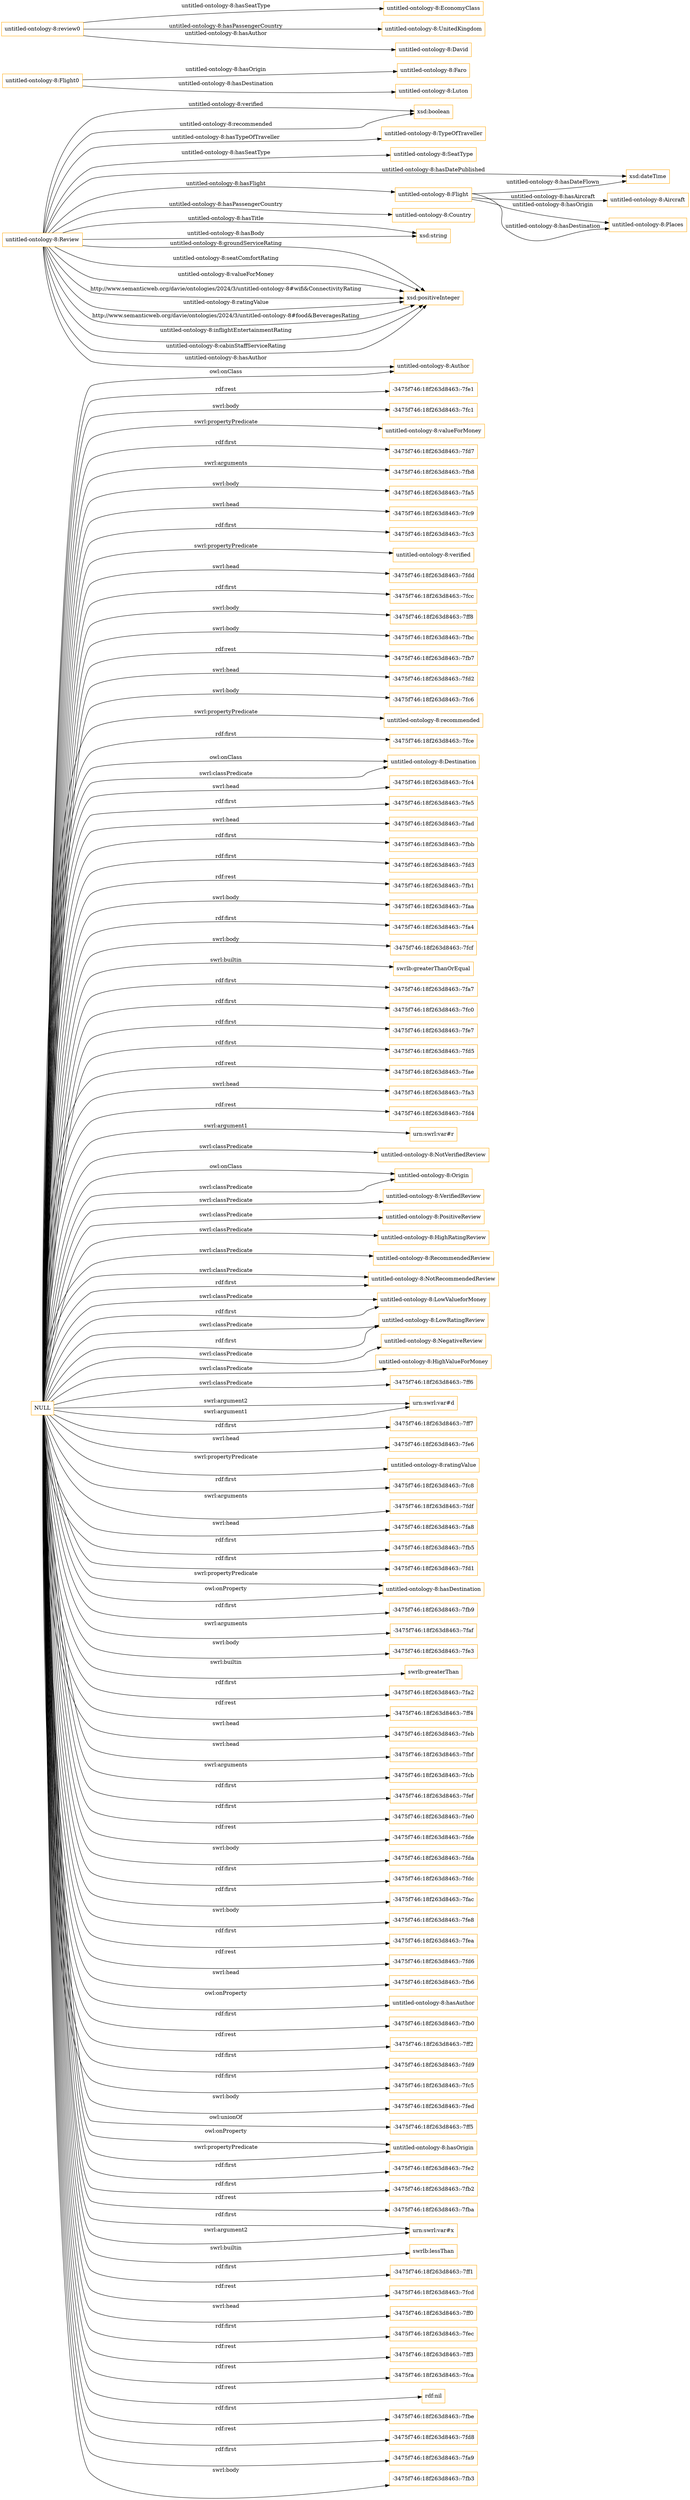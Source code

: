 digraph ar2dtool_diagram { 
rankdir=LR;
size="1501"
node [shape = rectangle, color="orange"]; "untitled-ontology-8:Destination" "untitled-ontology-8:TypeOfTraveller" "untitled-ontology-8:Author" "untitled-ontology-8:Review" "untitled-ontology-8:SeatType" "untitled-ontology-8:Flight" "untitled-ontology-8:NotVerifiedReview" "untitled-ontology-8:Origin" "untitled-ontology-8:VerifiedReview" "untitled-ontology-8:PositiveReview" "untitled-ontology-8:HighRatingReview" "untitled-ontology-8:RecommendedReview" "untitled-ontology-8:Aircraft" "untitled-ontology-8:NotRecommendedReview" "untitled-ontology-8:LowValueforMoney" "untitled-ontology-8:Country" "untitled-ontology-8:Places" "untitled-ontology-8:LowRatingReview" "untitled-ontology-8:NegativeReview" "untitled-ontology-8:HighValueForMoney" "-3475f746:18f263d8463:-7ff6" ; /*classes style*/
	"NULL" -> "urn:swrl:var#d" [ label = "swrl:argument2" ];
	"NULL" -> "-3475f746:18f263d8463:-7ff7" [ label = "rdf:first" ];
	"NULL" -> "-3475f746:18f263d8463:-7fe6" [ label = "swrl:head" ];
	"NULL" -> "untitled-ontology-8:VerifiedReview" [ label = "swrl:classPredicate" ];
	"NULL" -> "untitled-ontology-8:NotRecommendedReview" [ label = "swrl:classPredicate" ];
	"NULL" -> "untitled-ontology-8:Origin" [ label = "owl:onClass" ];
	"NULL" -> "untitled-ontology-8:ratingValue" [ label = "swrl:propertyPredicate" ];
	"NULL" -> "-3475f746:18f263d8463:-7fc8" [ label = "rdf:first" ];
	"NULL" -> "-3475f746:18f263d8463:-7fdf" [ label = "swrl:arguments" ];
	"NULL" -> "-3475f746:18f263d8463:-7fa8" [ label = "swrl:head" ];
	"NULL" -> "-3475f746:18f263d8463:-7fb5" [ label = "rdf:first" ];
	"NULL" -> "untitled-ontology-8:HighValueForMoney" [ label = "swrl:classPredicate" ];
	"NULL" -> "-3475f746:18f263d8463:-7fd1" [ label = "rdf:first" ];
	"NULL" -> "untitled-ontology-8:hasDestination" [ label = "swrl:propertyPredicate" ];
	"NULL" -> "-3475f746:18f263d8463:-7fb9" [ label = "rdf:first" ];
	"NULL" -> "-3475f746:18f263d8463:-7faf" [ label = "swrl:arguments" ];
	"NULL" -> "-3475f746:18f263d8463:-7fe3" [ label = "swrl:body" ];
	"NULL" -> "swrlb:greaterThan" [ label = "swrl:builtin" ];
	"NULL" -> "-3475f746:18f263d8463:-7fa2" [ label = "rdf:first" ];
	"NULL" -> "-3475f746:18f263d8463:-7ff4" [ label = "rdf:rest" ];
	"NULL" -> "untitled-ontology-8:PositiveReview" [ label = "swrl:classPredicate" ];
	"NULL" -> "-3475f746:18f263d8463:-7feb" [ label = "swrl:head" ];
	"NULL" -> "-3475f746:18f263d8463:-7fbf" [ label = "swrl:head" ];
	"NULL" -> "-3475f746:18f263d8463:-7fcb" [ label = "swrl:arguments" ];
	"NULL" -> "-3475f746:18f263d8463:-7fef" [ label = "rdf:first" ];
	"NULL" -> "-3475f746:18f263d8463:-7fe0" [ label = "rdf:first" ];
	"NULL" -> "-3475f746:18f263d8463:-7fde" [ label = "rdf:rest" ];
	"NULL" -> "-3475f746:18f263d8463:-7fda" [ label = "swrl:body" ];
	"NULL" -> "-3475f746:18f263d8463:-7fdc" [ label = "rdf:first" ];
	"NULL" -> "-3475f746:18f263d8463:-7fac" [ label = "rdf:first" ];
	"NULL" -> "-3475f746:18f263d8463:-7fe8" [ label = "swrl:body" ];
	"NULL" -> "-3475f746:18f263d8463:-7fea" [ label = "rdf:first" ];
	"NULL" -> "-3475f746:18f263d8463:-7fd6" [ label = "rdf:rest" ];
	"NULL" -> "-3475f746:18f263d8463:-7fb6" [ label = "swrl:head" ];
	"NULL" -> "untitled-ontology-8:hasAuthor" [ label = "owl:onProperty" ];
	"NULL" -> "untitled-ontology-8:NotVerifiedReview" [ label = "swrl:classPredicate" ];
	"NULL" -> "-3475f746:18f263d8463:-7fb0" [ label = "rdf:first" ];
	"NULL" -> "-3475f746:18f263d8463:-7ff2" [ label = "rdf:rest" ];
	"NULL" -> "-3475f746:18f263d8463:-7fd9" [ label = "rdf:first" ];
	"NULL" -> "untitled-ontology-8:RecommendedReview" [ label = "swrl:classPredicate" ];
	"NULL" -> "urn:swrl:var#d" [ label = "swrl:argument1" ];
	"NULL" -> "-3475f746:18f263d8463:-7fc5" [ label = "rdf:first" ];
	"NULL" -> "-3475f746:18f263d8463:-7fed" [ label = "swrl:body" ];
	"NULL" -> "-3475f746:18f263d8463:-7ff5" [ label = "owl:unionOf" ];
	"NULL" -> "untitled-ontology-8:hasOrigin" [ label = "owl:onProperty" ];
	"NULL" -> "-3475f746:18f263d8463:-7fe2" [ label = "rdf:first" ];
	"NULL" -> "-3475f746:18f263d8463:-7fb2" [ label = "rdf:first" ];
	"NULL" -> "-3475f746:18f263d8463:-7fba" [ label = "rdf:rest" ];
	"NULL" -> "untitled-ontology-8:LowValueforMoney" [ label = "swrl:classPredicate" ];
	"NULL" -> "urn:swrl:var#x" [ label = "rdf:first" ];
	"NULL" -> "swrlb:lessThan" [ label = "swrl:builtin" ];
	"NULL" -> "urn:swrl:var#x" [ label = "swrl:argument2" ];
	"NULL" -> "-3475f746:18f263d8463:-7ff1" [ label = "rdf:first" ];
	"NULL" -> "-3475f746:18f263d8463:-7fcd" [ label = "rdf:rest" ];
	"NULL" -> "-3475f746:18f263d8463:-7ff0" [ label = "swrl:head" ];
	"NULL" -> "-3475f746:18f263d8463:-7fec" [ label = "rdf:first" ];
	"NULL" -> "-3475f746:18f263d8463:-7ff3" [ label = "rdf:rest" ];
	"NULL" -> "-3475f746:18f263d8463:-7fca" [ label = "rdf:rest" ];
	"NULL" -> "rdf:nil" [ label = "rdf:rest" ];
	"NULL" -> "untitled-ontology-8:hasOrigin" [ label = "swrl:propertyPredicate" ];
	"NULL" -> "-3475f746:18f263d8463:-7fbe" [ label = "rdf:first" ];
	"NULL" -> "untitled-ontology-8:LowValueforMoney" [ label = "rdf:first" ];
	"NULL" -> "untitled-ontology-8:NegativeReview" [ label = "swrl:classPredicate" ];
	"NULL" -> "-3475f746:18f263d8463:-7ff6" [ label = "swrl:classPredicate" ];
	"NULL" -> "-3475f746:18f263d8463:-7fd8" [ label = "rdf:rest" ];
	"NULL" -> "-3475f746:18f263d8463:-7fa9" [ label = "rdf:first" ];
	"NULL" -> "-3475f746:18f263d8463:-7fb3" [ label = "swrl:body" ];
	"NULL" -> "untitled-ontology-8:Author" [ label = "owl:onClass" ];
	"NULL" -> "-3475f746:18f263d8463:-7fe1" [ label = "rdf:rest" ];
	"NULL" -> "-3475f746:18f263d8463:-7fc1" [ label = "swrl:body" ];
	"NULL" -> "untitled-ontology-8:valueForMoney" [ label = "swrl:propertyPredicate" ];
	"NULL" -> "-3475f746:18f263d8463:-7fd7" [ label = "rdf:first" ];
	"NULL" -> "-3475f746:18f263d8463:-7fb8" [ label = "swrl:arguments" ];
	"NULL" -> "-3475f746:18f263d8463:-7fa5" [ label = "swrl:body" ];
	"NULL" -> "untitled-ontology-8:Destination" [ label = "owl:onClass" ];
	"NULL" -> "-3475f746:18f263d8463:-7fc9" [ label = "swrl:head" ];
	"NULL" -> "untitled-ontology-8:NotRecommendedReview" [ label = "rdf:first" ];
	"NULL" -> "-3475f746:18f263d8463:-7fc3" [ label = "rdf:first" ];
	"NULL" -> "untitled-ontology-8:verified" [ label = "swrl:propertyPredicate" ];
	"NULL" -> "untitled-ontology-8:Destination" [ label = "swrl:classPredicate" ];
	"NULL" -> "-3475f746:18f263d8463:-7fdd" [ label = "swrl:head" ];
	"NULL" -> "-3475f746:18f263d8463:-7fcc" [ label = "rdf:first" ];
	"NULL" -> "-3475f746:18f263d8463:-7ff8" [ label = "swrl:body" ];
	"NULL" -> "-3475f746:18f263d8463:-7fbc" [ label = "swrl:body" ];
	"NULL" -> "-3475f746:18f263d8463:-7fb7" [ label = "rdf:rest" ];
	"NULL" -> "untitled-ontology-8:hasDestination" [ label = "owl:onProperty" ];
	"NULL" -> "-3475f746:18f263d8463:-7fd2" [ label = "swrl:head" ];
	"NULL" -> "-3475f746:18f263d8463:-7fc6" [ label = "swrl:body" ];
	"NULL" -> "untitled-ontology-8:Origin" [ label = "swrl:classPredicate" ];
	"NULL" -> "untitled-ontology-8:recommended" [ label = "swrl:propertyPredicate" ];
	"NULL" -> "-3475f746:18f263d8463:-7fce" [ label = "rdf:first" ];
	"NULL" -> "-3475f746:18f263d8463:-7fc4" [ label = "swrl:head" ];
	"NULL" -> "-3475f746:18f263d8463:-7fe5" [ label = "rdf:first" ];
	"NULL" -> "-3475f746:18f263d8463:-7fad" [ label = "swrl:head" ];
	"NULL" -> "-3475f746:18f263d8463:-7fbb" [ label = "rdf:first" ];
	"NULL" -> "-3475f746:18f263d8463:-7fd3" [ label = "rdf:first" ];
	"NULL" -> "untitled-ontology-8:LowRatingReview" [ label = "swrl:classPredicate" ];
	"NULL" -> "-3475f746:18f263d8463:-7fb1" [ label = "rdf:rest" ];
	"NULL" -> "untitled-ontology-8:HighRatingReview" [ label = "swrl:classPredicate" ];
	"NULL" -> "-3475f746:18f263d8463:-7faa" [ label = "swrl:body" ];
	"NULL" -> "-3475f746:18f263d8463:-7fa4" [ label = "rdf:first" ];
	"NULL" -> "-3475f746:18f263d8463:-7fcf" [ label = "swrl:body" ];
	"NULL" -> "swrlb:greaterThanOrEqual" [ label = "swrl:builtin" ];
	"NULL" -> "-3475f746:18f263d8463:-7fa7" [ label = "rdf:first" ];
	"NULL" -> "-3475f746:18f263d8463:-7fc0" [ label = "rdf:first" ];
	"NULL" -> "-3475f746:18f263d8463:-7fe7" [ label = "rdf:first" ];
	"NULL" -> "untitled-ontology-8:LowRatingReview" [ label = "rdf:first" ];
	"NULL" -> "-3475f746:18f263d8463:-7fd5" [ label = "rdf:first" ];
	"NULL" -> "-3475f746:18f263d8463:-7fae" [ label = "rdf:rest" ];
	"NULL" -> "-3475f746:18f263d8463:-7fa3" [ label = "swrl:head" ];
	"NULL" -> "-3475f746:18f263d8463:-7fd4" [ label = "rdf:rest" ];
	"NULL" -> "urn:swrl:var#r" [ label = "swrl:argument1" ];
	"untitled-ontology-8:Flight0" -> "untitled-ontology-8:Faro" [ label = "untitled-ontology-8:hasOrigin" ];
	"untitled-ontology-8:Flight0" -> "untitled-ontology-8:Luton" [ label = "untitled-ontology-8:hasDestination" ];
	"untitled-ontology-8:review0" -> "untitled-ontology-8:EconomyClass" [ label = "untitled-ontology-8:hasSeatType" ];
	"untitled-ontology-8:review0" -> "untitled-ontology-8:UnitedKingdom" [ label = "untitled-ontology-8:hasPassengerCountry" ];
	"untitled-ontology-8:review0" -> "untitled-ontology-8:David" [ label = "untitled-ontology-8:hasAuthor" ];
	"untitled-ontology-8:Review" -> "xsd:string" [ label = "untitled-ontology-8:hasTitle" ];
	"untitled-ontology-8:Review" -> "untitled-ontology-8:SeatType" [ label = "untitled-ontology-8:hasSeatType" ];
	"untitled-ontology-8:Review" -> "xsd:positiveInteger" [ label = "untitled-ontology-8:seatComfortRating" ];
	"untitled-ontology-8:Review" -> "untitled-ontology-8:Author" [ label = "untitled-ontology-8:hasAuthor" ];
	"untitled-ontology-8:Review" -> "xsd:string" [ label = "untitled-ontology-8:hasBody" ];
	"untitled-ontology-8:Review" -> "untitled-ontology-8:Country" [ label = "untitled-ontology-8:hasPassengerCountry" ];
	"untitled-ontology-8:Review" -> "xsd:positiveInteger" [ label = "untitled-ontology-8:valueForMoney" ];
	"untitled-ontology-8:Flight" -> "untitled-ontology-8:Aircraft" [ label = "untitled-ontology-8:hasAircraft" ];
	"untitled-ontology-8:Review" -> "xsd:boolean" [ label = "untitled-ontology-8:verified" ];
	"untitled-ontology-8:Flight" -> "untitled-ontology-8:Places" [ label = "untitled-ontology-8:hasOrigin" ];
	"untitled-ontology-8:Flight" -> "untitled-ontology-8:Places" [ label = "untitled-ontology-8:hasDestination" ];
	"untitled-ontology-8:Review" -> "untitled-ontology-8:TypeOfTraveller" [ label = "untitled-ontology-8:hasTypeOfTraveller" ];
	"untitled-ontology-8:Review" -> "xsd:positiveInteger" [ label = "http://www.semanticweb.org/davie/ontologies/2024/3/untitled-ontology-8#wifi&ConnectivityRating" ];
	"untitled-ontology-8:Review" -> "xsd:boolean" [ label = "untitled-ontology-8:recommended" ];
	"untitled-ontology-8:Review" -> "xsd:dateTime" [ label = "untitled-ontology-8:hasDatePublished" ];
	"untitled-ontology-8:Review" -> "xsd:positiveInteger" [ label = "untitled-ontology-8:ratingValue" ];
	"untitled-ontology-8:Review" -> "untitled-ontology-8:Flight" [ label = "untitled-ontology-8:hasFlight" ];
	"untitled-ontology-8:Flight" -> "xsd:dateTime" [ label = "untitled-ontology-8:hasDateFlown" ];
	"untitled-ontology-8:Review" -> "xsd:positiveInteger" [ label = "http://www.semanticweb.org/davie/ontologies/2024/3/untitled-ontology-8#food&BeveragesRating" ];
	"untitled-ontology-8:Review" -> "xsd:positiveInteger" [ label = "untitled-ontology-8:inflightEntertainmentRating" ];
	"untitled-ontology-8:Review" -> "xsd:positiveInteger" [ label = "untitled-ontology-8:cabinStaffServiceRating" ];
	"untitled-ontology-8:Review" -> "xsd:positiveInteger" [ label = "untitled-ontology-8:groundServiceRating" ];

}
